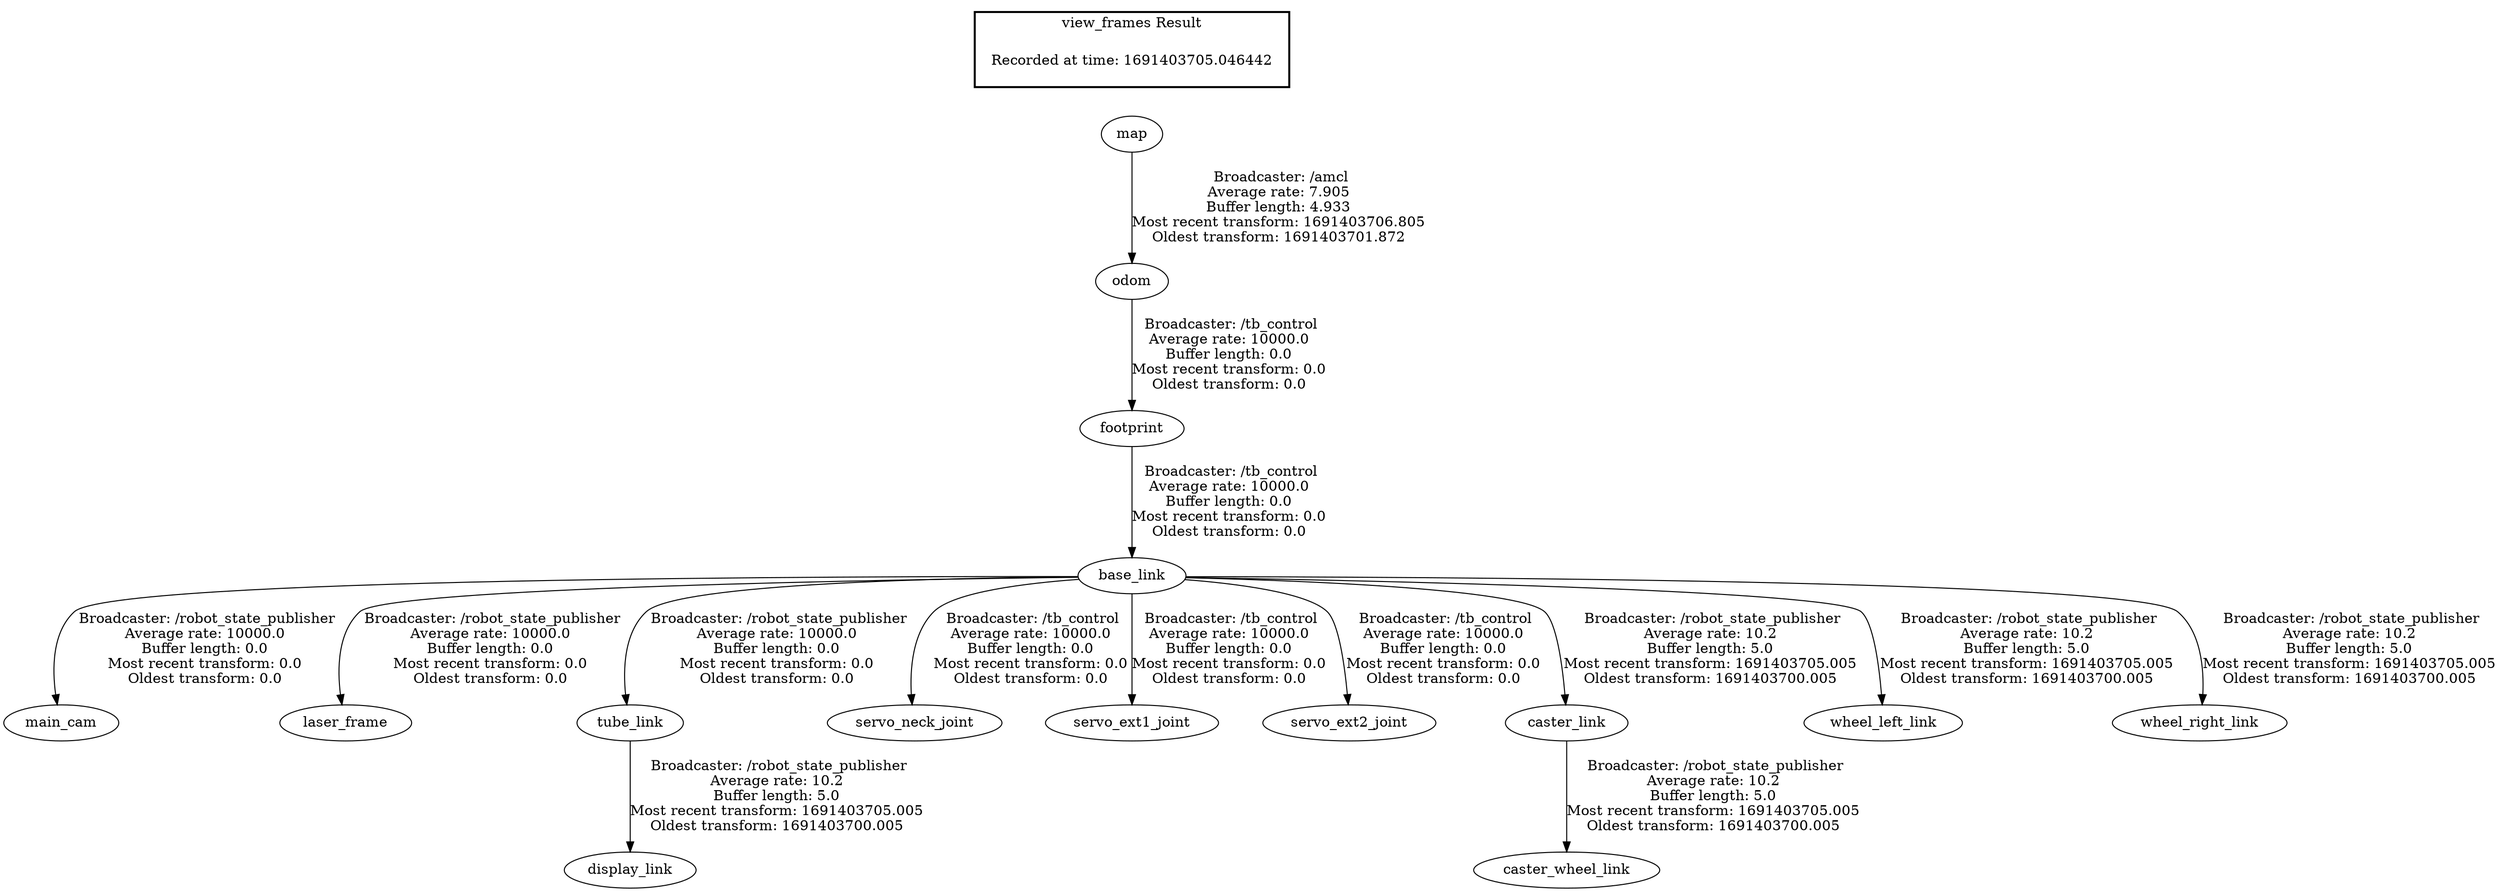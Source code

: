 digraph G {
"base_link" -> "main_cam"[label=" Broadcaster: /robot_state_publisher\nAverage rate: 10000.0\nBuffer length: 0.0\nMost recent transform: 0.0\nOldest transform: 0.0\n"];
"footprint" -> "base_link"[label=" Broadcaster: /tb_control\nAverage rate: 10000.0\nBuffer length: 0.0\nMost recent transform: 0.0\nOldest transform: 0.0\n"];
"odom" -> "footprint"[label=" Broadcaster: /tb_control\nAverage rate: 10000.0\nBuffer length: 0.0\nMost recent transform: 0.0\nOldest transform: 0.0\n"];
"base_link" -> "laser_frame"[label=" Broadcaster: /robot_state_publisher\nAverage rate: 10000.0\nBuffer length: 0.0\nMost recent transform: 0.0\nOldest transform: 0.0\n"];
"base_link" -> "tube_link"[label=" Broadcaster: /robot_state_publisher\nAverage rate: 10000.0\nBuffer length: 0.0\nMost recent transform: 0.0\nOldest transform: 0.0\n"];
"map" -> "odom"[label=" Broadcaster: /amcl\nAverage rate: 7.905\nBuffer length: 4.933\nMost recent transform: 1691403706.805\nOldest transform: 1691403701.872\n"];
"base_link" -> "servo_neck_joint"[label=" Broadcaster: /tb_control\nAverage rate: 10000.0\nBuffer length: 0.0\nMost recent transform: 0.0\nOldest transform: 0.0\n"];
"base_link" -> "servo_ext1_joint"[label=" Broadcaster: /tb_control\nAverage rate: 10000.0\nBuffer length: 0.0\nMost recent transform: 0.0\nOldest transform: 0.0\n"];
"base_link" -> "servo_ext2_joint"[label=" Broadcaster: /tb_control\nAverage rate: 10000.0\nBuffer length: 0.0\nMost recent transform: 0.0\nOldest transform: 0.0\n"];
"base_link" -> "caster_link"[label=" Broadcaster: /robot_state_publisher\nAverage rate: 10.2\nBuffer length: 5.0\nMost recent transform: 1691403705.005\nOldest transform: 1691403700.005\n"];
"caster_link" -> "caster_wheel_link"[label=" Broadcaster: /robot_state_publisher\nAverage rate: 10.2\nBuffer length: 5.0\nMost recent transform: 1691403705.005\nOldest transform: 1691403700.005\n"];
"tube_link" -> "display_link"[label=" Broadcaster: /robot_state_publisher\nAverage rate: 10.2\nBuffer length: 5.0\nMost recent transform: 1691403705.005\nOldest transform: 1691403700.005\n"];
"base_link" -> "wheel_left_link"[label=" Broadcaster: /robot_state_publisher\nAverage rate: 10.2\nBuffer length: 5.0\nMost recent transform: 1691403705.005\nOldest transform: 1691403700.005\n"];
"base_link" -> "wheel_right_link"[label=" Broadcaster: /robot_state_publisher\nAverage rate: 10.2\nBuffer length: 5.0\nMost recent transform: 1691403705.005\nOldest transform: 1691403700.005\n"];
edge [style=invis];
 subgraph cluster_legend { style=bold; color=black; label ="view_frames Result";
"Recorded at time: 1691403705.046442"[ shape=plaintext ] ;
}->"map";
}